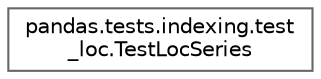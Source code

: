 digraph "Graphical Class Hierarchy"
{
 // LATEX_PDF_SIZE
  bgcolor="transparent";
  edge [fontname=Helvetica,fontsize=10,labelfontname=Helvetica,labelfontsize=10];
  node [fontname=Helvetica,fontsize=10,shape=box,height=0.2,width=0.4];
  rankdir="LR";
  Node0 [id="Node000000",label="pandas.tests.indexing.test\l_loc.TestLocSeries",height=0.2,width=0.4,color="grey40", fillcolor="white", style="filled",URL="$df/d59/classpandas_1_1tests_1_1indexing_1_1test__loc_1_1TestLocSeries.html",tooltip=" "];
}
